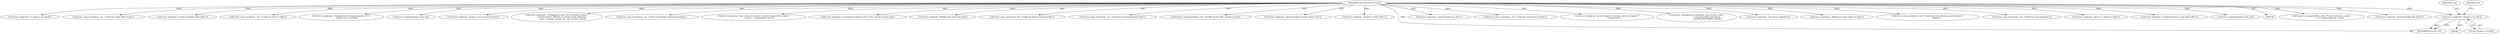 digraph "0_qemu_6a83f8b5bec6f59e56cc49bd49e4c3f8f805d56f_0@pointer" {
"1000844" [label="(Call,error_setg(errp, \"Image is too big\"))"];
"1000124" [label="(MethodParameterIn,Error **errp)"];
"1000603" [label="(Call,report_unsupported(bs, errp, \"%d bit reference counts\",\n                           1 << header.refcount_order))"];
"1000487" [label="(Call,error_setg(errp, \"Invalid backing file offset\"))"];
"1000866" [label="(Call,error_setg(errp, \"L1 table is too small\"))"];
"1001227" [label="(Call,error_setg_errno(errp, -ret, \"Could not repair dirty image\"))"];
"1000801" [label="(Call,error_setg(errp, \"Invalid snapshot table offset\"))"];
"1000945" [label="(Call,error_setg_errno(errp, -ret, \"Could not read L1 table\"))"];
"1000631" [label="(Call,error_setg(errp, \"Unsupported encryption method: %i\",\n                   header.crypt_method))"];
"1001052" [label="(Call,error_propagate(errp, local_err))"];
"1000245" [label="(Call,error_setg(errp, \"Image is not in qcow2 format\"))"];
"1001358" [label="(Call,error_setg(errp, \"Unsupported value '%s' for qcow2 option \"\n                   \"'overlap-check'. Allowed are either of the following: \"\n                   \"none, constant, cached, all\", opt_overlap_check))"];
"1001025" [label="(Call,error_setg_errno(errp, -ret, \"Could not initialize refcount handling\"))"];
"1001413" [label="(Call,error_setg(errp, \"Lazy refcounts require a qcow2 image with at least \"\n                   \"qemu 1.1 compatibility level\"))"];
"1000298" [label="(Call,error_setg(errp, \"Unsupported cluster size: 2^%i\", header.cluster_bits))"];
"1001085" [label="(Call,error_setg(errp, \"Backing file name too long\"))"];
"1001182" [label="(Call,error_setg_errno(errp, -ret, \"Could not update qcow2 header\"))"];
"1001111" [label="(Call,error_setg_errno(errp, -ret, \"Could not read backing file name\"))"];
"1000845" [label="(Identifier,errp)"];
"1000266" [label="(Call,report_unsupported(bs, errp, \"QCOW version %d\", header.version))"];
"1000419" [label="(Call,error_setg(errp, \"qcow2 header exceeds cluster size\"))"];
"1000891" [label="(Call,error_setg(errp, \"Invalid L1 table offset\"))"];
"1001482" [label="(MethodReturn,static int)"];
"1000402" [label="(Call,error_setg(errp, \"qcow2 header too short\"))"];
"1000167" [label="(Call,error_setg_errno(errp, -ret, \"Could not read qcow2 header\"))"];
"1000588" [label="(Call,error_setg(errp, \"qcow2: Image is corrupt; cannot be opened \"\n                       \"read/write\"))"];
"1000844" [label="(Call,error_setg(errp, \"Image is too big\"))"];
"1000124" [label="(MethodParameterIn,Error **errp)"];
"1000555" [label="(Call,report_unsupported_feature(bs, errp, feature_table,\n                                   s->incompatible_features &\n                                   ~QCOW2_INCOMPAT_MASK))"];
"1000776" [label="(Call,error_setg(errp, \"Too many snapshots\"))"];
"1000740" [label="(Call,error_setg(errp, \"Reference count table too large\"))"];
"1000472" [label="(Call,error_setg_errno(errp, -ret, \"Could not read unknown qcow2 header \"\n                             \"fields\"))"];
"1001147" [label="(Call,error_setg_errno(errp, -ret, \"Could not read snapshots\"))"];
"1000848" [label="(Identifier,ret)"];
"1000812" [label="(Call,error_setg(errp, \"Active L1 table too large\"))"];
"1000765" [label="(Call,error_setg(errp, \"Invalid reference count table offset\"))"];
"1000843" [label="(Block,)"];
"1000846" [label="(Literal,\"Image is too big\")"];
"1001250" [label="(Call,error_propagate(errp, local_err))"];
"1000844" -> "1000843"  [label="AST: "];
"1000844" -> "1000846"  [label="CFG: "];
"1000845" -> "1000844"  [label="AST: "];
"1000846" -> "1000844"  [label="AST: "];
"1000848" -> "1000844"  [label="CFG: "];
"1000844" -> "1001482"  [label="DDG: "];
"1000844" -> "1001482"  [label="DDG: "];
"1000124" -> "1000844"  [label="DDG: "];
"1000124" -> "1000120"  [label="AST: "];
"1000124" -> "1001482"  [label="DDG: "];
"1000124" -> "1000167"  [label="DDG: "];
"1000124" -> "1000245"  [label="DDG: "];
"1000124" -> "1000266"  [label="DDG: "];
"1000124" -> "1000298"  [label="DDG: "];
"1000124" -> "1000402"  [label="DDG: "];
"1000124" -> "1000419"  [label="DDG: "];
"1000124" -> "1000472"  [label="DDG: "];
"1000124" -> "1000487"  [label="DDG: "];
"1000124" -> "1000555"  [label="DDG: "];
"1000124" -> "1000588"  [label="DDG: "];
"1000124" -> "1000603"  [label="DDG: "];
"1000124" -> "1000631"  [label="DDG: "];
"1000124" -> "1000740"  [label="DDG: "];
"1000124" -> "1000765"  [label="DDG: "];
"1000124" -> "1000776"  [label="DDG: "];
"1000124" -> "1000801"  [label="DDG: "];
"1000124" -> "1000812"  [label="DDG: "];
"1000124" -> "1000866"  [label="DDG: "];
"1000124" -> "1000891"  [label="DDG: "];
"1000124" -> "1000945"  [label="DDG: "];
"1000124" -> "1001025"  [label="DDG: "];
"1000124" -> "1001052"  [label="DDG: "];
"1000124" -> "1001085"  [label="DDG: "];
"1000124" -> "1001111"  [label="DDG: "];
"1000124" -> "1001147"  [label="DDG: "];
"1000124" -> "1001182"  [label="DDG: "];
"1000124" -> "1001227"  [label="DDG: "];
"1000124" -> "1001250"  [label="DDG: "];
"1000124" -> "1001358"  [label="DDG: "];
"1000124" -> "1001413"  [label="DDG: "];
}
